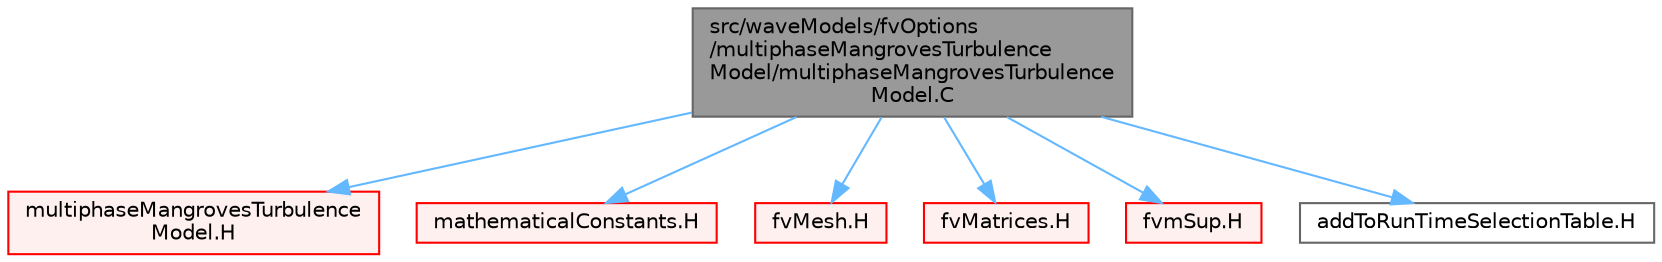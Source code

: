 digraph "src/waveModels/fvOptions/multiphaseMangrovesTurbulenceModel/multiphaseMangrovesTurbulenceModel.C"
{
 // LATEX_PDF_SIZE
  bgcolor="transparent";
  edge [fontname=Helvetica,fontsize=10,labelfontname=Helvetica,labelfontsize=10];
  node [fontname=Helvetica,fontsize=10,shape=box,height=0.2,width=0.4];
  Node1 [id="Node000001",label="src/waveModels/fvOptions\l/multiphaseMangrovesTurbulence\lModel/multiphaseMangrovesTurbulence\lModel.C",height=0.2,width=0.4,color="gray40", fillcolor="grey60", style="filled", fontcolor="black",tooltip=" "];
  Node1 -> Node2 [id="edge1_Node000001_Node000002",color="steelblue1",style="solid",tooltip=" "];
  Node2 [id="Node000002",label="multiphaseMangrovesTurbulence\lModel.H",height=0.2,width=0.4,color="red", fillcolor="#FFF0F0", style="filled",URL="$multiphaseMangrovesTurbulenceModel_8H.html",tooltip=" "];
  Node1 -> Node383 [id="edge2_Node000001_Node000383",color="steelblue1",style="solid",tooltip=" "];
  Node383 [id="Node000383",label="mathematicalConstants.H",height=0.2,width=0.4,color="red", fillcolor="#FFF0F0", style="filled",URL="$mathematicalConstants_8H.html",tooltip=" "];
  Node1 -> Node281 [id="edge3_Node000001_Node000281",color="steelblue1",style="solid",tooltip=" "];
  Node281 [id="Node000281",label="fvMesh.H",height=0.2,width=0.4,color="red", fillcolor="#FFF0F0", style="filled",URL="$fvMesh_8H.html",tooltip=" "];
  Node1 -> Node384 [id="edge4_Node000001_Node000384",color="steelblue1",style="solid",tooltip=" "];
  Node384 [id="Node000384",label="fvMatrices.H",height=0.2,width=0.4,color="red", fillcolor="#FFF0F0", style="filled",URL="$fvMatrices_8H.html",tooltip="A special matrix type and solver, designed for finite volume solutions of scalar equations."];
  Node1 -> Node399 [id="edge5_Node000001_Node000399",color="steelblue1",style="solid",tooltip=" "];
  Node399 [id="Node000399",label="fvmSup.H",height=0.2,width=0.4,color="red", fillcolor="#FFF0F0", style="filled",URL="$fvmSup_8H.html",tooltip="Calculate the finiteVolume matrix for implicit and explicit sources."];
  Node1 -> Node402 [id="edge6_Node000001_Node000402",color="steelblue1",style="solid",tooltip=" "];
  Node402 [id="Node000402",label="addToRunTimeSelectionTable.H",height=0.2,width=0.4,color="grey40", fillcolor="white", style="filled",URL="$addToRunTimeSelectionTable_8H.html",tooltip="Macros for easy insertion into run-time selection tables."];
}
